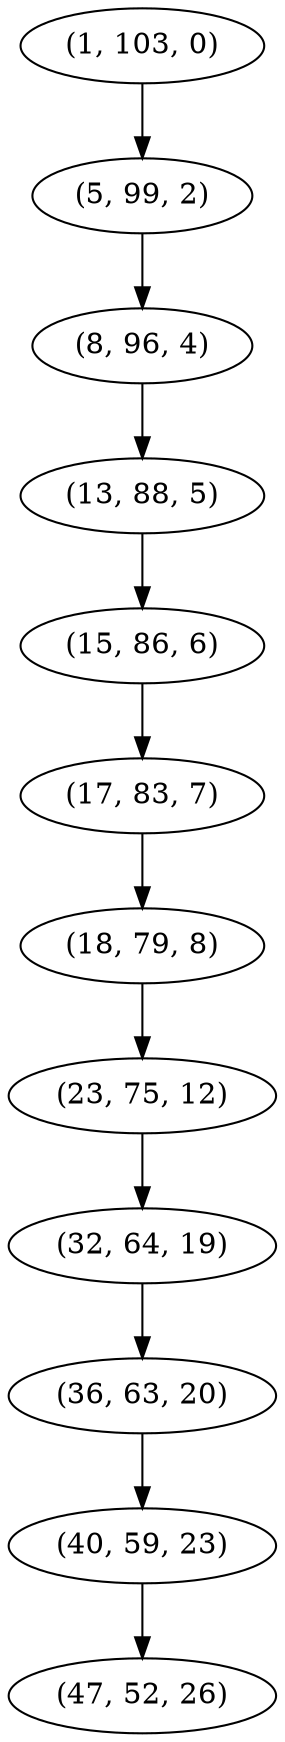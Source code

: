 digraph tree {
    "(1, 103, 0)";
    "(5, 99, 2)";
    "(8, 96, 4)";
    "(13, 88, 5)";
    "(15, 86, 6)";
    "(17, 83, 7)";
    "(18, 79, 8)";
    "(23, 75, 12)";
    "(32, 64, 19)";
    "(36, 63, 20)";
    "(40, 59, 23)";
    "(47, 52, 26)";
    "(1, 103, 0)" -> "(5, 99, 2)";
    "(5, 99, 2)" -> "(8, 96, 4)";
    "(8, 96, 4)" -> "(13, 88, 5)";
    "(13, 88, 5)" -> "(15, 86, 6)";
    "(15, 86, 6)" -> "(17, 83, 7)";
    "(17, 83, 7)" -> "(18, 79, 8)";
    "(18, 79, 8)" -> "(23, 75, 12)";
    "(23, 75, 12)" -> "(32, 64, 19)";
    "(32, 64, 19)" -> "(36, 63, 20)";
    "(36, 63, 20)" -> "(40, 59, 23)";
    "(40, 59, 23)" -> "(47, 52, 26)";
}
